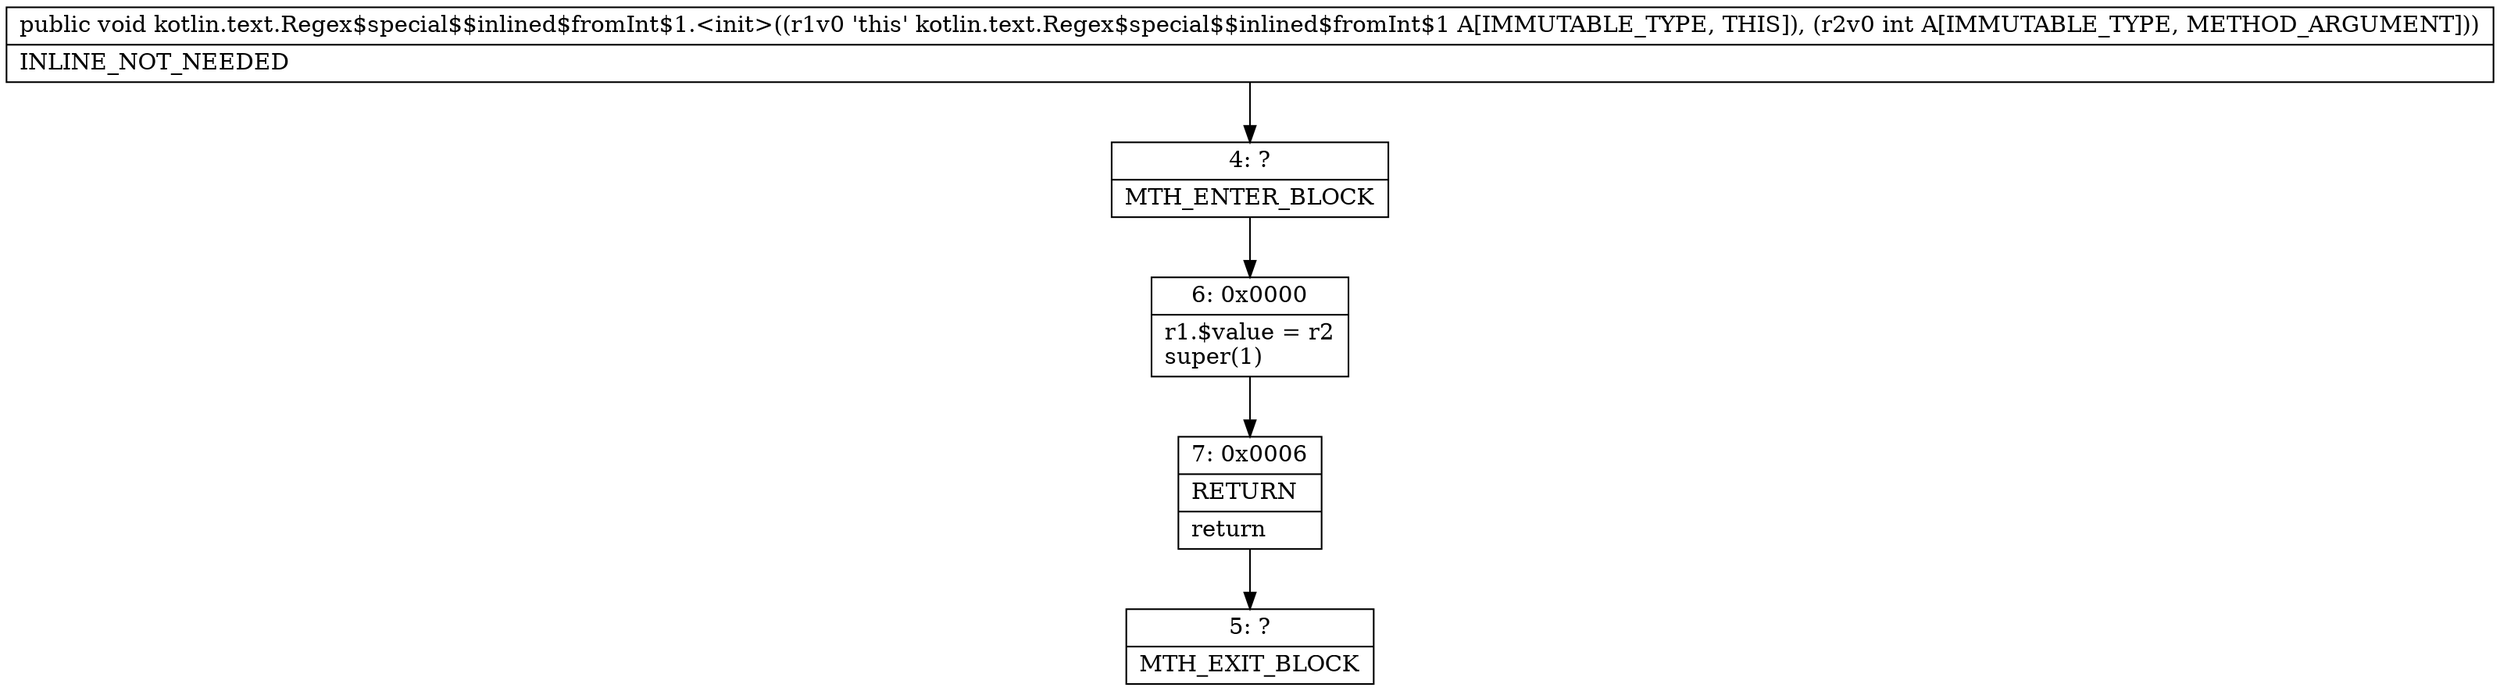 digraph "CFG forkotlin.text.Regex$special$$inlined$fromInt$1.\<init\>(I)V" {
Node_4 [shape=record,label="{4\:\ ?|MTH_ENTER_BLOCK\l}"];
Node_6 [shape=record,label="{6\:\ 0x0000|r1.$value = r2\lsuper(1)\l}"];
Node_7 [shape=record,label="{7\:\ 0x0006|RETURN\l|return\l}"];
Node_5 [shape=record,label="{5\:\ ?|MTH_EXIT_BLOCK\l}"];
MethodNode[shape=record,label="{public void kotlin.text.Regex$special$$inlined$fromInt$1.\<init\>((r1v0 'this' kotlin.text.Regex$special$$inlined$fromInt$1 A[IMMUTABLE_TYPE, THIS]), (r2v0 int A[IMMUTABLE_TYPE, METHOD_ARGUMENT]))  | INLINE_NOT_NEEDED\l}"];
MethodNode -> Node_4;Node_4 -> Node_6;
Node_6 -> Node_7;
Node_7 -> Node_5;
}

